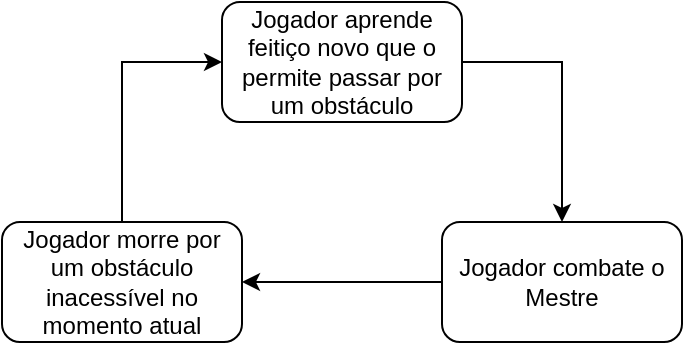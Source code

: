 <mxfile version="28.0.7">
  <diagram name="Página-1" id="3i8s2AD5zy0yII2b-ubV">
    <mxGraphModel dx="617" dy="394" grid="1" gridSize="10" guides="1" tooltips="1" connect="1" arrows="1" fold="1" page="1" pageScale="1" pageWidth="1000" pageHeight="2000" math="0" shadow="0">
      <root>
        <mxCell id="0" />
        <mxCell id="1" parent="0" />
        <mxCell id="vBZ28ntpl9EyvHKrwXHW-7" style="edgeStyle=orthogonalEdgeStyle;rounded=0;orthogonalLoop=1;jettySize=auto;html=1;entryX=0.5;entryY=0;entryDx=0;entryDy=0;" edge="1" parent="1" source="vBZ28ntpl9EyvHKrwXHW-1" target="vBZ28ntpl9EyvHKrwXHW-2">
          <mxGeometry relative="1" as="geometry">
            <Array as="points">
              <mxPoint x="560" y="130" />
            </Array>
          </mxGeometry>
        </mxCell>
        <mxCell id="vBZ28ntpl9EyvHKrwXHW-1" value="Jogador aprende feitiço novo que o permite passar por um obstáculo" style="rounded=1;whiteSpace=wrap;html=1;" vertex="1" parent="1">
          <mxGeometry x="390" y="100" width="120" height="60" as="geometry" />
        </mxCell>
        <mxCell id="vBZ28ntpl9EyvHKrwXHW-4" style="edgeStyle=orthogonalEdgeStyle;rounded=0;orthogonalLoop=1;jettySize=auto;html=1;entryX=1;entryY=0.5;entryDx=0;entryDy=0;" edge="1" parent="1" source="vBZ28ntpl9EyvHKrwXHW-2" target="vBZ28ntpl9EyvHKrwXHW-3">
          <mxGeometry relative="1" as="geometry" />
        </mxCell>
        <mxCell id="vBZ28ntpl9EyvHKrwXHW-2" value="Jogador combate o Mestre" style="rounded=1;whiteSpace=wrap;html=1;" vertex="1" parent="1">
          <mxGeometry x="500" y="210" width="120" height="60" as="geometry" />
        </mxCell>
        <mxCell id="vBZ28ntpl9EyvHKrwXHW-5" style="edgeStyle=orthogonalEdgeStyle;rounded=0;orthogonalLoop=1;jettySize=auto;html=1;entryX=0;entryY=0.5;entryDx=0;entryDy=0;" edge="1" parent="1" source="vBZ28ntpl9EyvHKrwXHW-3" target="vBZ28ntpl9EyvHKrwXHW-1">
          <mxGeometry relative="1" as="geometry" />
        </mxCell>
        <mxCell id="vBZ28ntpl9EyvHKrwXHW-3" value="Jogador morre por um obstáculo inacessível no momento atual" style="rounded=1;whiteSpace=wrap;html=1;" vertex="1" parent="1">
          <mxGeometry x="280" y="210" width="120" height="60" as="geometry" />
        </mxCell>
      </root>
    </mxGraphModel>
  </diagram>
</mxfile>

